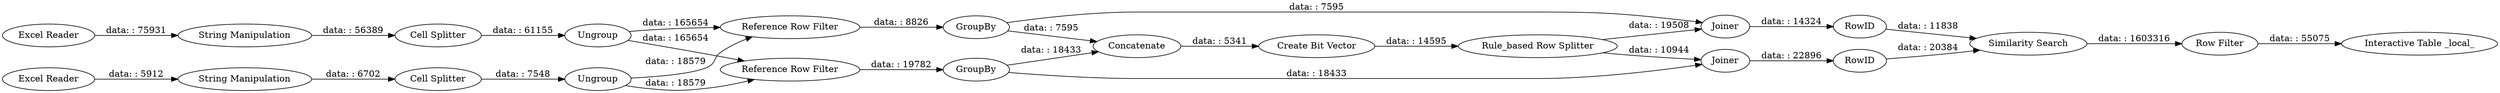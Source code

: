 digraph {
	"3195337379371655825_16" [label="Interactive Table _local_"]
	"3195337379371655825_4" [label="Cell Splitter"]
	"3195337379371655825_20" [label=RowID]
	"3195337379371655825_19" [label=RowID]
	"3195337379371655825_11" [label=Concatenate]
	"3195337379371655825_15" [label="String Manipulation"]
	"3195337379371655825_6" [label="Cell Splitter"]
	"3195337379371655825_2" [label="Excel Reader"]
	"3195337379371655825_13" [label=Joiner]
	"3195337379371655825_12" [label="Rule_based Row Splitter"]
	"3195337379371655825_10" [label=Joiner]
	"3195337379371655825_22" [label="String Manipulation"]
	"3195337379371655825_7" [label="Create Bit Vector"]
	"3195337379371655825_25" [label="Reference Row Filter"]
	"3195337379371655825_1" [label="Excel Reader"]
	"3195337379371655825_24" [label=Ungroup]
	"3195337379371655825_26" [label=GroupBy]
	"3195337379371655825_29" [label=GroupBy]
	"3195337379371655825_23" [label=Ungroup]
	"3195337379371655825_28" [label="Reference Row Filter"]
	"3195337379371655825_9" [label="Similarity Search"]
	"3195337379371655825_17" [label="Row Filter"]
	"3195337379371655825_4" -> "3195337379371655825_23" [label="data: : 7548"]
	"3195337379371655825_25" -> "3195337379371655825_26" [label="data: : 8826"]
	"3195337379371655825_23" -> "3195337379371655825_28" [label="data: : 18579"]
	"3195337379371655825_22" -> "3195337379371655825_6" [label="data: : 56389"]
	"3195337379371655825_29" -> "3195337379371655825_11" [label="data: : 18433"]
	"3195337379371655825_29" -> "3195337379371655825_13" [label="data: : 18433"]
	"3195337379371655825_12" -> "3195337379371655825_13" [label="data: : 10944"]
	"3195337379371655825_13" -> "3195337379371655825_19" [label="data: : 22896"]
	"3195337379371655825_2" -> "3195337379371655825_22" [label="data: : 75931"]
	"3195337379371655825_23" -> "3195337379371655825_25" [label="data: : 18579"]
	"3195337379371655825_6" -> "3195337379371655825_24" [label="data: : 61155"]
	"3195337379371655825_12" -> "3195337379371655825_10" [label="data: : 19508"]
	"3195337379371655825_26" -> "3195337379371655825_11" [label="data: : 7595"]
	"3195337379371655825_11" -> "3195337379371655825_7" [label="data: : 5341"]
	"3195337379371655825_17" -> "3195337379371655825_16" [label="data: : 55075"]
	"3195337379371655825_24" -> "3195337379371655825_28" [label="data: : 165654"]
	"3195337379371655825_15" -> "3195337379371655825_4" [label="data: : 6702"]
	"3195337379371655825_9" -> "3195337379371655825_17" [label="data: : 1603316"]
	"3195337379371655825_24" -> "3195337379371655825_25" [label="data: : 165654"]
	"3195337379371655825_19" -> "3195337379371655825_9" [label="data: : 20384"]
	"3195337379371655825_10" -> "3195337379371655825_20" [label="data: : 14324"]
	"3195337379371655825_7" -> "3195337379371655825_12" [label="data: : 14595"]
	"3195337379371655825_26" -> "3195337379371655825_10" [label="data: : 7595"]
	"3195337379371655825_28" -> "3195337379371655825_29" [label="data: : 19782"]
	"3195337379371655825_20" -> "3195337379371655825_9" [label="data: : 11838"]
	"3195337379371655825_1" -> "3195337379371655825_15" [label="data: : 5912"]
	rankdir=LR
}
